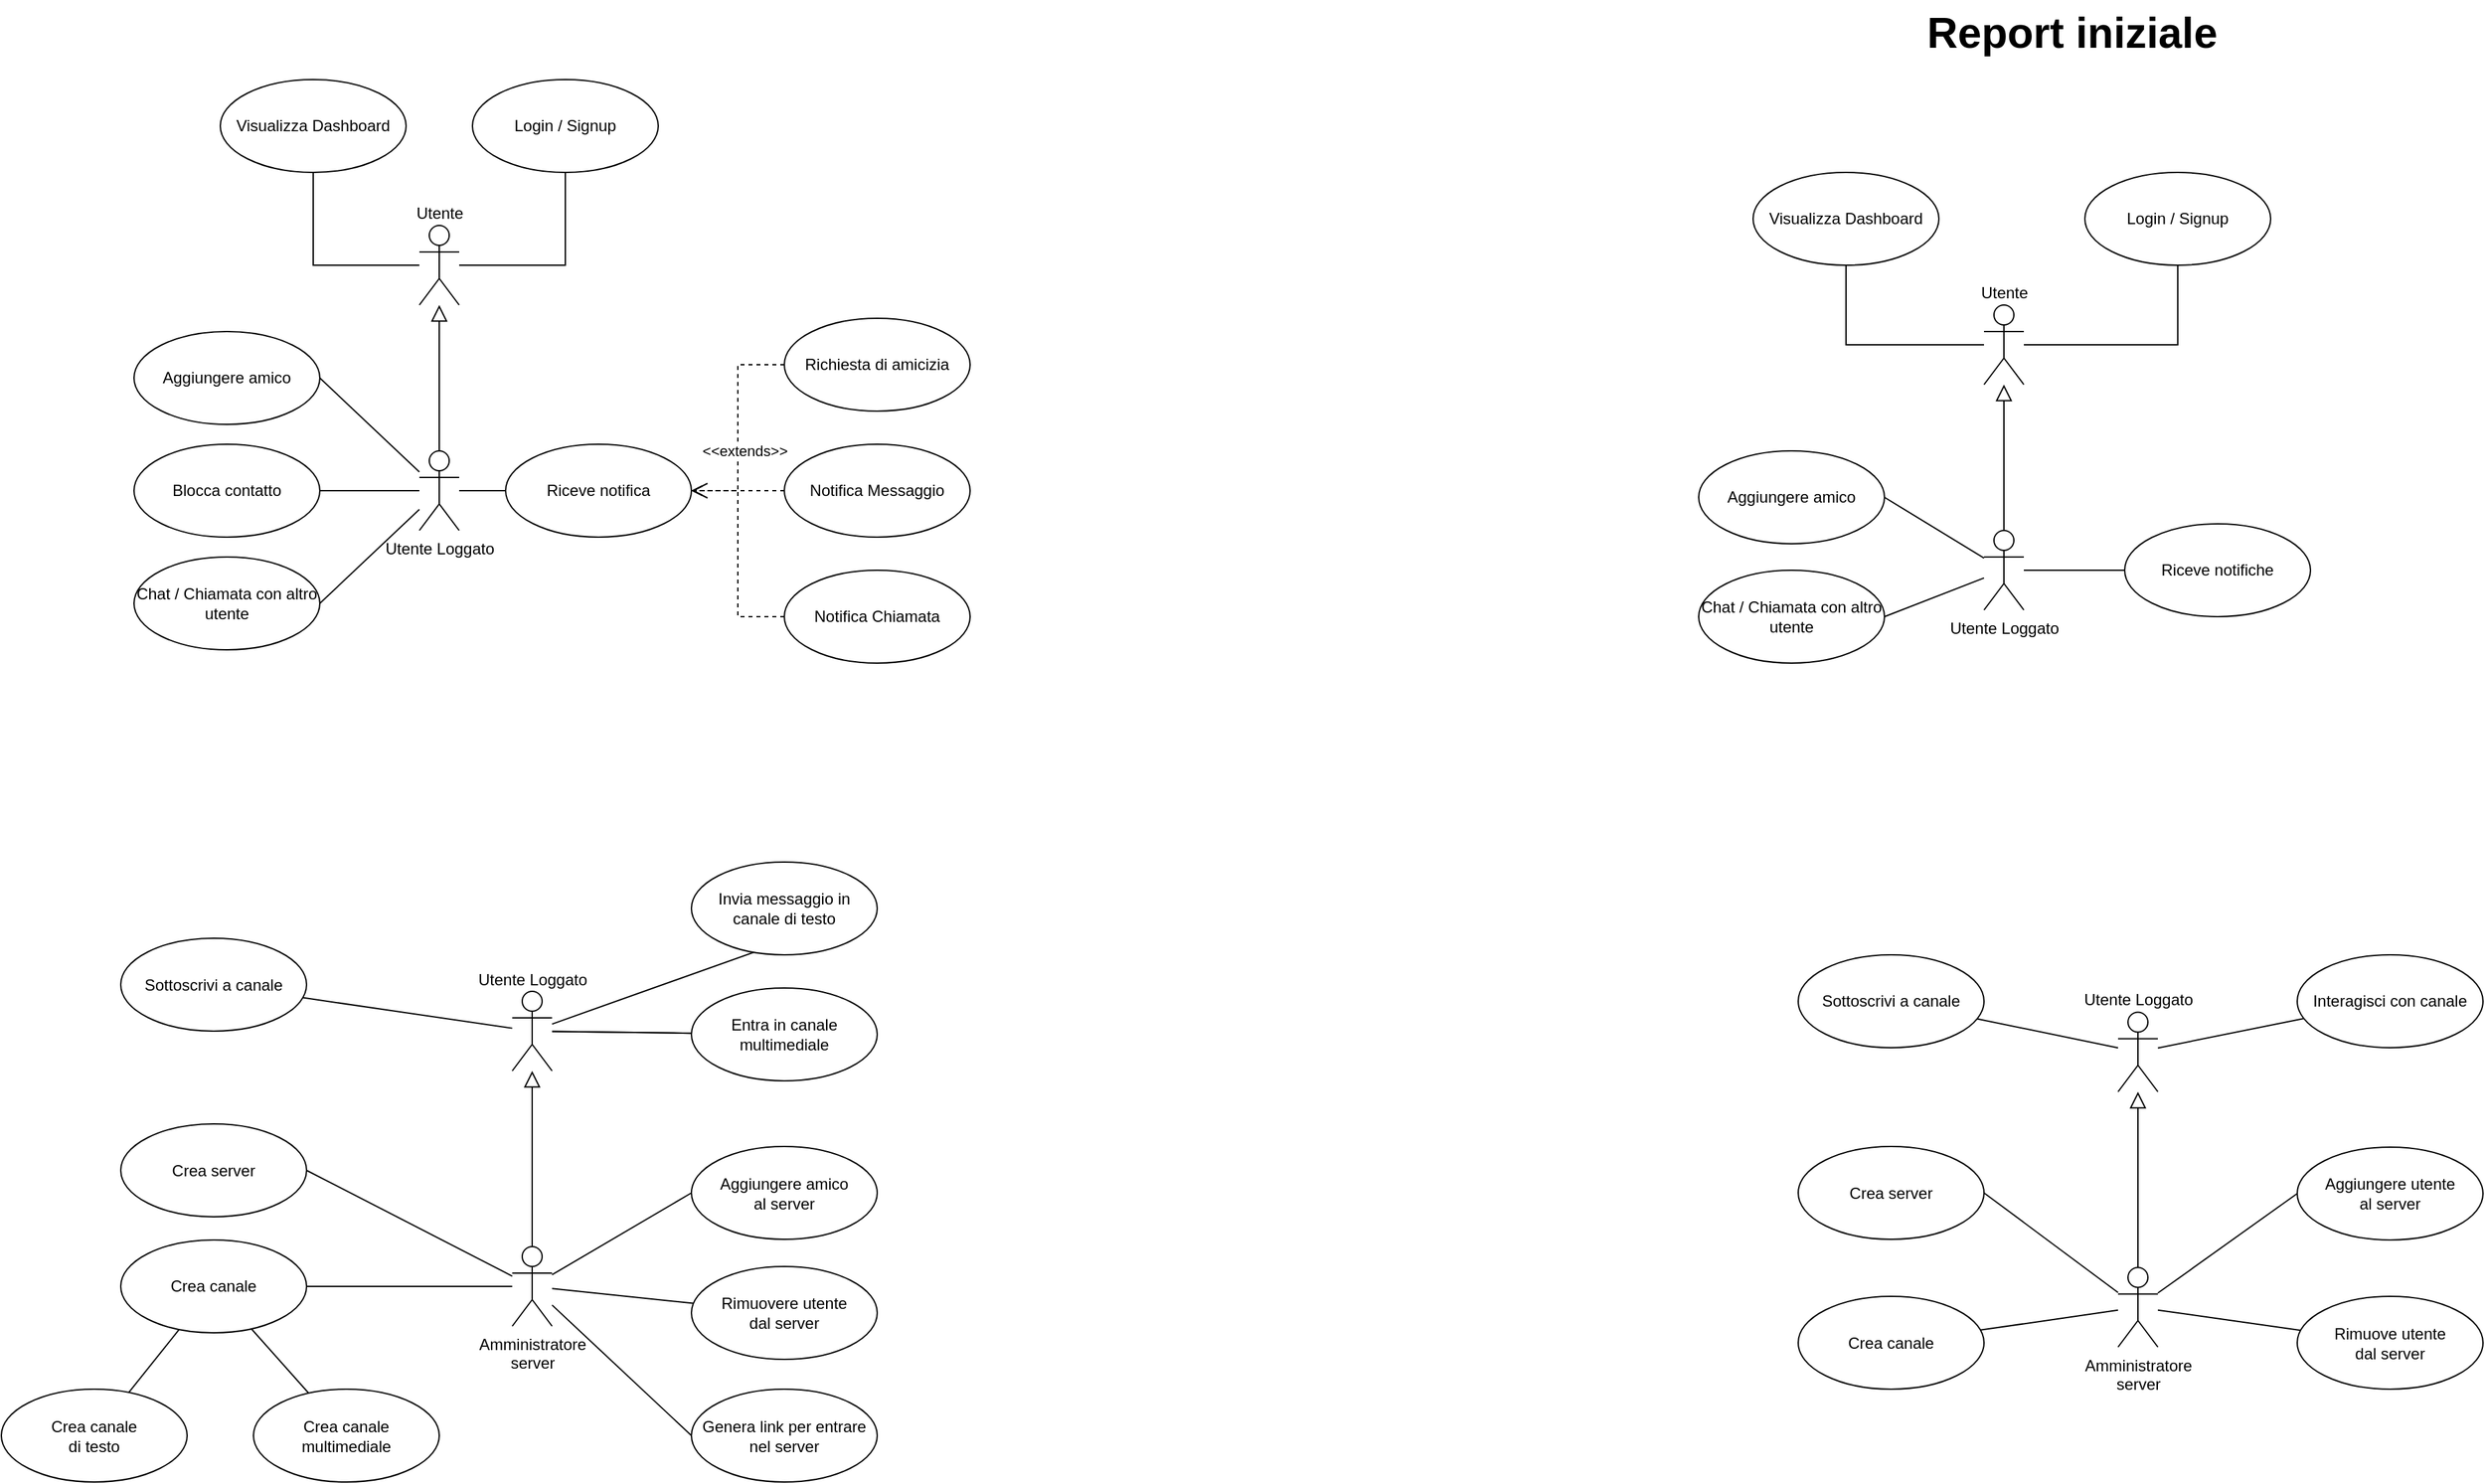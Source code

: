 <mxfile version="21.0.6" type="github">
  <diagram name="casi d&#39;uso" id="L522oNF_uNWGlUxBPbBV">
    <mxGraphModel dx="1451" dy="994" grid="1" gridSize="10" guides="1" tooltips="1" connect="1" arrows="1" fold="1" page="1" pageScale="1" pageWidth="1169" pageHeight="1654" math="0" shadow="0">
      <root>
        <mxCell id="0" />
        <mxCell id="1" parent="0" />
        <mxCell id="ZlrdZ9Rfqk7_zWv-UgOn-36" style="edgeStyle=orthogonalEdgeStyle;rounded=0;orthogonalLoop=1;jettySize=auto;html=1;strokeWidth=1;endArrow=block;endFill=0;endSize=10;" parent="1" source="ZlrdZ9Rfqk7_zWv-UgOn-1" target="ZlrdZ9Rfqk7_zWv-UgOn-2" edge="1">
          <mxGeometry relative="1" as="geometry" />
        </mxCell>
        <mxCell id="ZlrdZ9Rfqk7_zWv-UgOn-47" style="rounded=0;orthogonalLoop=1;jettySize=auto;html=1;entryX=1;entryY=0.5;entryDx=0;entryDy=0;startSize=10;endSize=10;endArrow=none;endFill=0;" parent="1" source="ZlrdZ9Rfqk7_zWv-UgOn-1" target="ZlrdZ9Rfqk7_zWv-UgOn-17" edge="1">
          <mxGeometry relative="1" as="geometry" />
        </mxCell>
        <mxCell id="ZlrdZ9Rfqk7_zWv-UgOn-48" style="rounded=0;orthogonalLoop=1;jettySize=auto;html=1;startSize=10;endSize=10;endArrow=none;endFill=0;" parent="1" source="ZlrdZ9Rfqk7_zWv-UgOn-1" target="ZlrdZ9Rfqk7_zWv-UgOn-18" edge="1">
          <mxGeometry relative="1" as="geometry" />
        </mxCell>
        <mxCell id="ZlrdZ9Rfqk7_zWv-UgOn-49" style="rounded=0;orthogonalLoop=1;jettySize=auto;html=1;entryX=1;entryY=0.5;entryDx=0;entryDy=0;startSize=10;endSize=10;endArrow=none;endFill=0;" parent="1" source="ZlrdZ9Rfqk7_zWv-UgOn-1" target="ZlrdZ9Rfqk7_zWv-UgOn-19" edge="1">
          <mxGeometry relative="1" as="geometry" />
        </mxCell>
        <mxCell id="ZlrdZ9Rfqk7_zWv-UgOn-50" style="edgeStyle=orthogonalEdgeStyle;rounded=0;orthogonalLoop=1;jettySize=auto;html=1;startSize=10;endSize=10;endArrow=none;endFill=0;" parent="1" source="ZlrdZ9Rfqk7_zWv-UgOn-1" target="ZlrdZ9Rfqk7_zWv-UgOn-20" edge="1">
          <mxGeometry relative="1" as="geometry" />
        </mxCell>
        <mxCell id="ZlrdZ9Rfqk7_zWv-UgOn-1" value="Utente Loggato" style="shape=umlActor;verticalLabelPosition=bottom;verticalAlign=top;html=1;outlineConnect=0;" parent="1" vertex="1">
          <mxGeometry x="475" y="350" width="30" height="60" as="geometry" />
        </mxCell>
        <mxCell id="ZlrdZ9Rfqk7_zWv-UgOn-11" style="edgeStyle=orthogonalEdgeStyle;rounded=0;orthogonalLoop=1;jettySize=auto;html=1;startSize=10;endSize=10;endArrow=none;endFill=0;" parent="1" source="ZlrdZ9Rfqk7_zWv-UgOn-2" target="ZlrdZ9Rfqk7_zWv-UgOn-9" edge="1">
          <mxGeometry relative="1" as="geometry" />
        </mxCell>
        <mxCell id="ZlrdZ9Rfqk7_zWv-UgOn-13" style="edgeStyle=orthogonalEdgeStyle;rounded=0;orthogonalLoop=1;jettySize=auto;html=1;entryX=0.5;entryY=1;entryDx=0;entryDy=0;startSize=10;endSize=10;endArrow=none;endFill=0;" parent="1" source="ZlrdZ9Rfqk7_zWv-UgOn-2" target="ZlrdZ9Rfqk7_zWv-UgOn-8" edge="1">
          <mxGeometry relative="1" as="geometry" />
        </mxCell>
        <mxCell id="ZlrdZ9Rfqk7_zWv-UgOn-8" value="Visualizza Dashboard" style="ellipse;whiteSpace=wrap;html=1;" parent="1" vertex="1">
          <mxGeometry x="325" y="70" width="140" height="70" as="geometry" />
        </mxCell>
        <mxCell id="ZlrdZ9Rfqk7_zWv-UgOn-9" value="Login / Signup" style="ellipse;whiteSpace=wrap;html=1;" parent="1" vertex="1">
          <mxGeometry x="515" y="70" width="140" height="70" as="geometry" />
        </mxCell>
        <mxCell id="ZlrdZ9Rfqk7_zWv-UgOn-2" value="Utente" style="shape=umlActor;verticalLabelPosition=top;verticalAlign=bottom;html=1;outlineConnect=0;horizontal=1;labelPosition=center;align=center;" parent="1" vertex="1">
          <mxGeometry x="475" y="180" width="30" height="60" as="geometry" />
        </mxCell>
        <mxCell id="ZlrdZ9Rfqk7_zWv-UgOn-17" value="Aggiungere amico" style="ellipse;whiteSpace=wrap;html=1;" parent="1" vertex="1">
          <mxGeometry x="260" y="260" width="140" height="70" as="geometry" />
        </mxCell>
        <mxCell id="ZlrdZ9Rfqk7_zWv-UgOn-18" value="Blocca contatto" style="ellipse;whiteSpace=wrap;html=1;" parent="1" vertex="1">
          <mxGeometry x="260" y="345" width="140" height="70" as="geometry" />
        </mxCell>
        <mxCell id="ZlrdZ9Rfqk7_zWv-UgOn-19" value="Chat / Chiamata con altro utente" style="ellipse;whiteSpace=wrap;html=1;" parent="1" vertex="1">
          <mxGeometry x="260" y="430" width="140" height="70" as="geometry" />
        </mxCell>
        <mxCell id="ZlrdZ9Rfqk7_zWv-UgOn-20" value="Riceve notifica" style="ellipse;whiteSpace=wrap;html=1;" parent="1" vertex="1">
          <mxGeometry x="540" y="345" width="140" height="70" as="geometry" />
        </mxCell>
        <mxCell id="ZlrdZ9Rfqk7_zWv-UgOn-66" style="edgeStyle=orthogonalEdgeStyle;rounded=0;orthogonalLoop=1;jettySize=auto;html=1;endArrow=open;endFill=0;dashed=1;endSize=10;" parent="1" source="ZlrdZ9Rfqk7_zWv-UgOn-26" target="ZlrdZ9Rfqk7_zWv-UgOn-20" edge="1">
          <mxGeometry relative="1" as="geometry" />
        </mxCell>
        <mxCell id="ZlrdZ9Rfqk7_zWv-UgOn-26" value="Notifica Messaggio" style="ellipse;whiteSpace=wrap;html=1;" parent="1" vertex="1">
          <mxGeometry x="750" y="345" width="140" height="70" as="geometry" />
        </mxCell>
        <mxCell id="ZlrdZ9Rfqk7_zWv-UgOn-68" style="edgeStyle=orthogonalEdgeStyle;rounded=0;orthogonalLoop=1;jettySize=auto;html=1;entryX=1;entryY=0.5;entryDx=0;entryDy=0;endArrow=open;endFill=0;dashed=1;" parent="1" source="ZlrdZ9Rfqk7_zWv-UgOn-27" target="ZlrdZ9Rfqk7_zWv-UgOn-20" edge="1">
          <mxGeometry relative="1" as="geometry" />
        </mxCell>
        <mxCell id="ZlrdZ9Rfqk7_zWv-UgOn-27" value="Notifica Chiamata" style="ellipse;whiteSpace=wrap;html=1;" parent="1" vertex="1">
          <mxGeometry x="750" y="440" width="140" height="70" as="geometry" />
        </mxCell>
        <mxCell id="ZlrdZ9Rfqk7_zWv-UgOn-67" style="edgeStyle=orthogonalEdgeStyle;rounded=0;orthogonalLoop=1;jettySize=auto;html=1;entryX=1;entryY=0.5;entryDx=0;entryDy=0;endArrow=open;endFill=0;dashed=1;" parent="1" source="ZlrdZ9Rfqk7_zWv-UgOn-28" target="ZlrdZ9Rfqk7_zWv-UgOn-20" edge="1">
          <mxGeometry relative="1" as="geometry" />
        </mxCell>
        <mxCell id="ZlrdZ9Rfqk7_zWv-UgOn-69" value="&amp;lt;&amp;lt;extends&amp;gt;&amp;gt;" style="edgeLabel;html=1;align=center;verticalAlign=middle;resizable=0;points=[];" parent="ZlrdZ9Rfqk7_zWv-UgOn-67" vertex="1" connectable="0">
          <mxGeometry x="0.624" y="-3" relative="1" as="geometry">
            <mxPoint x="9" y="-27" as="offset" />
          </mxGeometry>
        </mxCell>
        <mxCell id="ZlrdZ9Rfqk7_zWv-UgOn-28" value="Richiesta di amicizia" style="ellipse;whiteSpace=wrap;html=1;" parent="1" vertex="1">
          <mxGeometry x="750" y="250" width="140" height="70" as="geometry" />
        </mxCell>
        <mxCell id="ZlrdZ9Rfqk7_zWv-UgOn-54" style="edgeStyle=orthogonalEdgeStyle;rounded=0;orthogonalLoop=1;jettySize=auto;html=1;endArrow=block;endFill=0;endSize=10;" parent="1" source="ZlrdZ9Rfqk7_zWv-UgOn-33" target="ZlrdZ9Rfqk7_zWv-UgOn-43" edge="1">
          <mxGeometry relative="1" as="geometry" />
        </mxCell>
        <mxCell id="ZlrdZ9Rfqk7_zWv-UgOn-77" style="rounded=0;orthogonalLoop=1;jettySize=auto;html=1;endArrow=none;endFill=0;" parent="1" source="ZlrdZ9Rfqk7_zWv-UgOn-33" target="ZlrdZ9Rfqk7_zWv-UgOn-57" edge="1">
          <mxGeometry relative="1" as="geometry" />
        </mxCell>
        <mxCell id="ZlrdZ9Rfqk7_zWv-UgOn-80" style="rounded=0;orthogonalLoop=1;jettySize=auto;html=1;entryX=1;entryY=0.5;entryDx=0;entryDy=0;endArrow=none;endFill=0;" parent="1" source="ZlrdZ9Rfqk7_zWv-UgOn-33" target="ZlrdZ9Rfqk7_zWv-UgOn-58" edge="1">
          <mxGeometry relative="1" as="geometry" />
        </mxCell>
        <mxCell id="ZlrdZ9Rfqk7_zWv-UgOn-83" style="rounded=0;orthogonalLoop=1;jettySize=auto;html=1;entryX=0;entryY=0.5;entryDx=0;entryDy=0;endArrow=none;endFill=0;" parent="1" source="ZlrdZ9Rfqk7_zWv-UgOn-33" target="ZlrdZ9Rfqk7_zWv-UgOn-40" edge="1">
          <mxGeometry relative="1" as="geometry" />
        </mxCell>
        <mxCell id="ZlrdZ9Rfqk7_zWv-UgOn-84" style="rounded=0;orthogonalLoop=1;jettySize=auto;html=1;endArrow=none;endFill=0;" parent="1" source="ZlrdZ9Rfqk7_zWv-UgOn-33" target="ZlrdZ9Rfqk7_zWv-UgOn-56" edge="1">
          <mxGeometry relative="1" as="geometry" />
        </mxCell>
        <mxCell id="ZlrdZ9Rfqk7_zWv-UgOn-85" style="rounded=0;orthogonalLoop=1;jettySize=auto;html=1;entryX=0;entryY=0.5;entryDx=0;entryDy=0;endArrow=none;endFill=0;" parent="1" source="ZlrdZ9Rfqk7_zWv-UgOn-33" target="ZlrdZ9Rfqk7_zWv-UgOn-70" edge="1">
          <mxGeometry relative="1" as="geometry" />
        </mxCell>
        <mxCell id="ZlrdZ9Rfqk7_zWv-UgOn-33" value="Amministratore&lt;br&gt;server" style="shape=umlActor;verticalLabelPosition=bottom;verticalAlign=top;html=1;outlineConnect=0;horizontal=1;labelPosition=center;align=center;" parent="1" vertex="1">
          <mxGeometry x="545" y="950" width="30" height="60" as="geometry" />
        </mxCell>
        <mxCell id="ZlrdZ9Rfqk7_zWv-UgOn-40" value="Aggiungere amico&lt;br&gt;al server" style="ellipse;whiteSpace=wrap;html=1;" parent="1" vertex="1">
          <mxGeometry x="680" y="874.5" width="140" height="70" as="geometry" />
        </mxCell>
        <mxCell id="ZlrdZ9Rfqk7_zWv-UgOn-76" style="rounded=0;orthogonalLoop=1;jettySize=auto;html=1;endArrow=none;endFill=0;" parent="1" source="ZlrdZ9Rfqk7_zWv-UgOn-43" target="ZlrdZ9Rfqk7_zWv-UgOn-74" edge="1">
          <mxGeometry relative="1" as="geometry" />
        </mxCell>
        <mxCell id="ZlrdZ9Rfqk7_zWv-UgOn-82" style="rounded=0;orthogonalLoop=1;jettySize=auto;html=1;entryX=1;entryY=0.5;entryDx=0;entryDy=0;endArrow=none;endFill=0;" parent="1" source="ZlrdZ9Rfqk7_zWv-UgOn-43" target="ZlrdZ9Rfqk7_zWv-UgOn-73" edge="1">
          <mxGeometry relative="1" as="geometry" />
        </mxCell>
        <mxCell id="ZlrdZ9Rfqk7_zWv-UgOn-87" style="rounded=0;orthogonalLoop=1;jettySize=auto;html=1;endArrow=none;endFill=0;" parent="1" source="ZlrdZ9Rfqk7_zWv-UgOn-43" target="ZlrdZ9Rfqk7_zWv-UgOn-86" edge="1">
          <mxGeometry relative="1" as="geometry" />
        </mxCell>
        <mxCell id="ZlrdZ9Rfqk7_zWv-UgOn-43" value="Utente Loggato" style="shape=umlActor;verticalLabelPosition=top;verticalAlign=bottom;html=1;outlineConnect=0;labelPosition=center;align=center;" parent="1" vertex="1">
          <mxGeometry x="545" y="757.5" width="30" height="60" as="geometry" />
        </mxCell>
        <mxCell id="ZlrdZ9Rfqk7_zWv-UgOn-56" value="Rimuovere utente&lt;br&gt;dal server" style="ellipse;whiteSpace=wrap;html=1;" parent="1" vertex="1">
          <mxGeometry x="680" y="965" width="140" height="70" as="geometry" />
        </mxCell>
        <mxCell id="ZlrdZ9Rfqk7_zWv-UgOn-57" value="Crea canale" style="ellipse;whiteSpace=wrap;html=1;" parent="1" vertex="1">
          <mxGeometry x="250" y="945" width="140" height="70" as="geometry" />
        </mxCell>
        <mxCell id="ZlrdZ9Rfqk7_zWv-UgOn-58" value="Crea server" style="ellipse;whiteSpace=wrap;html=1;" parent="1" vertex="1">
          <mxGeometry x="250" y="857.5" width="140" height="70" as="geometry" />
        </mxCell>
        <mxCell id="ZlrdZ9Rfqk7_zWv-UgOn-70" value="Genera link per entrare nel server" style="ellipse;whiteSpace=wrap;html=1;" parent="1" vertex="1">
          <mxGeometry x="680" y="1057.5" width="140" height="70" as="geometry" />
        </mxCell>
        <mxCell id="ZlrdZ9Rfqk7_zWv-UgOn-78" style="rounded=0;orthogonalLoop=1;jettySize=auto;html=1;endArrow=none;endFill=0;" parent="1" source="ZlrdZ9Rfqk7_zWv-UgOn-71" target="ZlrdZ9Rfqk7_zWv-UgOn-57" edge="1">
          <mxGeometry relative="1" as="geometry" />
        </mxCell>
        <mxCell id="ZlrdZ9Rfqk7_zWv-UgOn-71" value="Crea canale&lt;br&gt;di testo" style="ellipse;whiteSpace=wrap;html=1;" parent="1" vertex="1">
          <mxGeometry x="160" y="1057.5" width="140" height="70" as="geometry" />
        </mxCell>
        <mxCell id="ZlrdZ9Rfqk7_zWv-UgOn-79" style="rounded=0;orthogonalLoop=1;jettySize=auto;html=1;endArrow=none;endFill=0;" parent="1" source="ZlrdZ9Rfqk7_zWv-UgOn-72" target="ZlrdZ9Rfqk7_zWv-UgOn-57" edge="1">
          <mxGeometry relative="1" as="geometry" />
        </mxCell>
        <mxCell id="ZlrdZ9Rfqk7_zWv-UgOn-72" value="Crea canale&lt;br&gt;multimediale" style="ellipse;whiteSpace=wrap;html=1;" parent="1" vertex="1">
          <mxGeometry x="350" y="1057.5" width="140" height="70" as="geometry" />
        </mxCell>
        <mxCell id="ZlrdZ9Rfqk7_zWv-UgOn-73" value="Invia messaggio in canale di testo" style="ellipse;whiteSpace=wrap;html=1;" parent="1" vertex="1">
          <mxGeometry x="680" y="660" width="140" height="70" as="geometry" />
        </mxCell>
        <mxCell id="ZlrdZ9Rfqk7_zWv-UgOn-81" value="" style="rounded=0;orthogonalLoop=1;jettySize=auto;html=1;endArrow=none;endFill=0;" parent="1" source="ZlrdZ9Rfqk7_zWv-UgOn-43" target="ZlrdZ9Rfqk7_zWv-UgOn-74" edge="1">
          <mxGeometry relative="1" as="geometry">
            <mxPoint x="545" y="787.5" as="sourcePoint" />
            <mxPoint x="380" y="737.5" as="targetPoint" />
          </mxGeometry>
        </mxCell>
        <mxCell id="ZlrdZ9Rfqk7_zWv-UgOn-74" value="Entra in canale multimediale" style="ellipse;whiteSpace=wrap;html=1;" parent="1" vertex="1">
          <mxGeometry x="680" y="755" width="140" height="70" as="geometry" />
        </mxCell>
        <mxCell id="ZlrdZ9Rfqk7_zWv-UgOn-86" value="Sottoscrivi a canale" style="ellipse;whiteSpace=wrap;html=1;" parent="1" vertex="1">
          <mxGeometry x="250" y="717.5" width="140" height="70" as="geometry" />
        </mxCell>
        <mxCell id="N8Tcrw5aQN3_MhM3PGC5-1" style="edgeStyle=orthogonalEdgeStyle;rounded=0;orthogonalLoop=1;jettySize=auto;html=1;strokeWidth=1;endArrow=block;endFill=0;endSize=10;" edge="1" parent="1" source="N8Tcrw5aQN3_MhM3PGC5-6" target="N8Tcrw5aQN3_MhM3PGC5-11">
          <mxGeometry relative="1" as="geometry" />
        </mxCell>
        <mxCell id="N8Tcrw5aQN3_MhM3PGC5-2" style="rounded=0;orthogonalLoop=1;jettySize=auto;html=1;entryX=1;entryY=0.5;entryDx=0;entryDy=0;startSize=10;endSize=10;endArrow=none;endFill=0;" edge="1" parent="1" source="N8Tcrw5aQN3_MhM3PGC5-6" target="N8Tcrw5aQN3_MhM3PGC5-12">
          <mxGeometry relative="1" as="geometry" />
        </mxCell>
        <mxCell id="N8Tcrw5aQN3_MhM3PGC5-4" style="rounded=0;orthogonalLoop=1;jettySize=auto;html=1;entryX=1;entryY=0.5;entryDx=0;entryDy=0;startSize=10;endSize=10;endArrow=none;endFill=0;" edge="1" parent="1" source="N8Tcrw5aQN3_MhM3PGC5-6" target="N8Tcrw5aQN3_MhM3PGC5-14">
          <mxGeometry relative="1" as="geometry" />
        </mxCell>
        <mxCell id="N8Tcrw5aQN3_MhM3PGC5-5" style="edgeStyle=orthogonalEdgeStyle;rounded=0;orthogonalLoop=1;jettySize=auto;html=1;startSize=10;endSize=10;endArrow=none;endFill=0;" edge="1" parent="1" source="N8Tcrw5aQN3_MhM3PGC5-6" target="N8Tcrw5aQN3_MhM3PGC5-15">
          <mxGeometry relative="1" as="geometry" />
        </mxCell>
        <mxCell id="N8Tcrw5aQN3_MhM3PGC5-6" value="Utente Loggato" style="shape=umlActor;verticalLabelPosition=bottom;verticalAlign=top;html=1;outlineConnect=0;" vertex="1" parent="1">
          <mxGeometry x="1654" y="410" width="30" height="60" as="geometry" />
        </mxCell>
        <mxCell id="N8Tcrw5aQN3_MhM3PGC5-7" style="edgeStyle=orthogonalEdgeStyle;rounded=0;orthogonalLoop=1;jettySize=auto;html=1;startSize=10;endSize=10;endArrow=none;endFill=0;" edge="1" parent="1" source="N8Tcrw5aQN3_MhM3PGC5-11" target="N8Tcrw5aQN3_MhM3PGC5-10">
          <mxGeometry relative="1" as="geometry" />
        </mxCell>
        <mxCell id="N8Tcrw5aQN3_MhM3PGC5-8" style="edgeStyle=orthogonalEdgeStyle;rounded=0;orthogonalLoop=1;jettySize=auto;html=1;entryX=0.5;entryY=1;entryDx=0;entryDy=0;startSize=10;endSize=10;endArrow=none;endFill=0;" edge="1" parent="1" source="N8Tcrw5aQN3_MhM3PGC5-11" target="N8Tcrw5aQN3_MhM3PGC5-9">
          <mxGeometry relative="1" as="geometry" />
        </mxCell>
        <mxCell id="N8Tcrw5aQN3_MhM3PGC5-9" value="Visualizza Dashboard" style="ellipse;whiteSpace=wrap;html=1;" vertex="1" parent="1">
          <mxGeometry x="1480" y="140" width="140" height="70" as="geometry" />
        </mxCell>
        <mxCell id="N8Tcrw5aQN3_MhM3PGC5-10" value="Login / Signup" style="ellipse;whiteSpace=wrap;html=1;" vertex="1" parent="1">
          <mxGeometry x="1730" y="140" width="140" height="70" as="geometry" />
        </mxCell>
        <mxCell id="N8Tcrw5aQN3_MhM3PGC5-11" value="Utente" style="shape=umlActor;verticalLabelPosition=top;verticalAlign=bottom;html=1;outlineConnect=0;horizontal=1;labelPosition=center;align=center;" vertex="1" parent="1">
          <mxGeometry x="1654" y="240" width="30" height="60" as="geometry" />
        </mxCell>
        <mxCell id="N8Tcrw5aQN3_MhM3PGC5-12" value="Aggiungere amico" style="ellipse;whiteSpace=wrap;html=1;" vertex="1" parent="1">
          <mxGeometry x="1439" y="350" width="140" height="70" as="geometry" />
        </mxCell>
        <mxCell id="N8Tcrw5aQN3_MhM3PGC5-14" value="Chat / Chiamata con altro utente" style="ellipse;whiteSpace=wrap;html=1;" vertex="1" parent="1">
          <mxGeometry x="1439" y="440" width="140" height="70" as="geometry" />
        </mxCell>
        <mxCell id="N8Tcrw5aQN3_MhM3PGC5-15" value="Riceve notifiche" style="ellipse;whiteSpace=wrap;html=1;" vertex="1" parent="1">
          <mxGeometry x="1760" y="405" width="140" height="70" as="geometry" />
        </mxCell>
        <mxCell id="N8Tcrw5aQN3_MhM3PGC5-23" value="&lt;font style=&quot;font-size: 32px;&quot;&gt;&lt;b&gt;Report iniziale&lt;/b&gt;&lt;/font&gt;" style="text;html=1;align=center;verticalAlign=middle;resizable=0;points=[];autosize=1;strokeColor=none;fillColor=none;" vertex="1" parent="1">
          <mxGeometry x="1600" y="10" width="240" height="50" as="geometry" />
        </mxCell>
        <mxCell id="N8Tcrw5aQN3_MhM3PGC5-24" style="edgeStyle=orthogonalEdgeStyle;rounded=0;orthogonalLoop=1;jettySize=auto;html=1;endArrow=block;endFill=0;endSize=10;" edge="1" parent="1" source="N8Tcrw5aQN3_MhM3PGC5-30" target="N8Tcrw5aQN3_MhM3PGC5-35">
          <mxGeometry relative="1" as="geometry" />
        </mxCell>
        <mxCell id="N8Tcrw5aQN3_MhM3PGC5-25" style="rounded=0;orthogonalLoop=1;jettySize=auto;html=1;endArrow=none;endFill=0;" edge="1" parent="1" source="N8Tcrw5aQN3_MhM3PGC5-30" target="N8Tcrw5aQN3_MhM3PGC5-37">
          <mxGeometry relative="1" as="geometry" />
        </mxCell>
        <mxCell id="N8Tcrw5aQN3_MhM3PGC5-26" style="rounded=0;orthogonalLoop=1;jettySize=auto;html=1;entryX=1;entryY=0.5;entryDx=0;entryDy=0;endArrow=none;endFill=0;" edge="1" parent="1" source="N8Tcrw5aQN3_MhM3PGC5-30" target="N8Tcrw5aQN3_MhM3PGC5-38">
          <mxGeometry relative="1" as="geometry" />
        </mxCell>
        <mxCell id="N8Tcrw5aQN3_MhM3PGC5-27" style="rounded=0;orthogonalLoop=1;jettySize=auto;html=1;entryX=0;entryY=0.5;entryDx=0;entryDy=0;endArrow=none;endFill=0;" edge="1" parent="1" source="N8Tcrw5aQN3_MhM3PGC5-30" target="N8Tcrw5aQN3_MhM3PGC5-31">
          <mxGeometry relative="1" as="geometry" />
        </mxCell>
        <mxCell id="N8Tcrw5aQN3_MhM3PGC5-28" style="rounded=0;orthogonalLoop=1;jettySize=auto;html=1;endArrow=none;endFill=0;" edge="1" parent="1" source="N8Tcrw5aQN3_MhM3PGC5-30" target="N8Tcrw5aQN3_MhM3PGC5-36">
          <mxGeometry relative="1" as="geometry" />
        </mxCell>
        <mxCell id="N8Tcrw5aQN3_MhM3PGC5-30" value="Amministratore&lt;br&gt;server" style="shape=umlActor;verticalLabelPosition=bottom;verticalAlign=top;html=1;outlineConnect=0;horizontal=1;labelPosition=center;align=center;" vertex="1" parent="1">
          <mxGeometry x="1755" y="965.75" width="30" height="60" as="geometry" />
        </mxCell>
        <mxCell id="N8Tcrw5aQN3_MhM3PGC5-31" value="Aggiungere utente&lt;br&gt;al server" style="ellipse;whiteSpace=wrap;html=1;" vertex="1" parent="1">
          <mxGeometry x="1890" y="875" width="140" height="70" as="geometry" />
        </mxCell>
        <mxCell id="N8Tcrw5aQN3_MhM3PGC5-34" style="rounded=0;orthogonalLoop=1;jettySize=auto;html=1;endArrow=none;endFill=0;" edge="1" parent="1" source="N8Tcrw5aQN3_MhM3PGC5-35" target="N8Tcrw5aQN3_MhM3PGC5-47">
          <mxGeometry relative="1" as="geometry" />
        </mxCell>
        <mxCell id="N8Tcrw5aQN3_MhM3PGC5-49" style="rounded=0;orthogonalLoop=1;jettySize=auto;html=1;endArrow=none;endFill=0;" edge="1" parent="1" source="N8Tcrw5aQN3_MhM3PGC5-35" target="N8Tcrw5aQN3_MhM3PGC5-48">
          <mxGeometry relative="1" as="geometry" />
        </mxCell>
        <mxCell id="N8Tcrw5aQN3_MhM3PGC5-35" value="Utente Loggato" style="shape=umlActor;verticalLabelPosition=top;verticalAlign=bottom;html=1;outlineConnect=0;labelPosition=center;align=center;" vertex="1" parent="1">
          <mxGeometry x="1755" y="773.25" width="30" height="60" as="geometry" />
        </mxCell>
        <mxCell id="N8Tcrw5aQN3_MhM3PGC5-36" value="Rimuove utente&lt;br&gt;dal server" style="ellipse;whiteSpace=wrap;html=1;" vertex="1" parent="1">
          <mxGeometry x="1890" y="987.5" width="140" height="70" as="geometry" />
        </mxCell>
        <mxCell id="N8Tcrw5aQN3_MhM3PGC5-37" value="Crea canale" style="ellipse;whiteSpace=wrap;html=1;" vertex="1" parent="1">
          <mxGeometry x="1514" y="987.5" width="140" height="70" as="geometry" />
        </mxCell>
        <mxCell id="N8Tcrw5aQN3_MhM3PGC5-38" value="Crea server" style="ellipse;whiteSpace=wrap;html=1;" vertex="1" parent="1">
          <mxGeometry x="1514" y="874.5" width="140" height="70" as="geometry" />
        </mxCell>
        <mxCell id="N8Tcrw5aQN3_MhM3PGC5-47" value="Sottoscrivi a canale" style="ellipse;whiteSpace=wrap;html=1;" vertex="1" parent="1">
          <mxGeometry x="1514" y="730" width="140" height="70" as="geometry" />
        </mxCell>
        <mxCell id="N8Tcrw5aQN3_MhM3PGC5-48" value="Interagisci con canale" style="ellipse;whiteSpace=wrap;html=1;" vertex="1" parent="1">
          <mxGeometry x="1890" y="730" width="140" height="70" as="geometry" />
        </mxCell>
      </root>
    </mxGraphModel>
  </diagram>
</mxfile>
